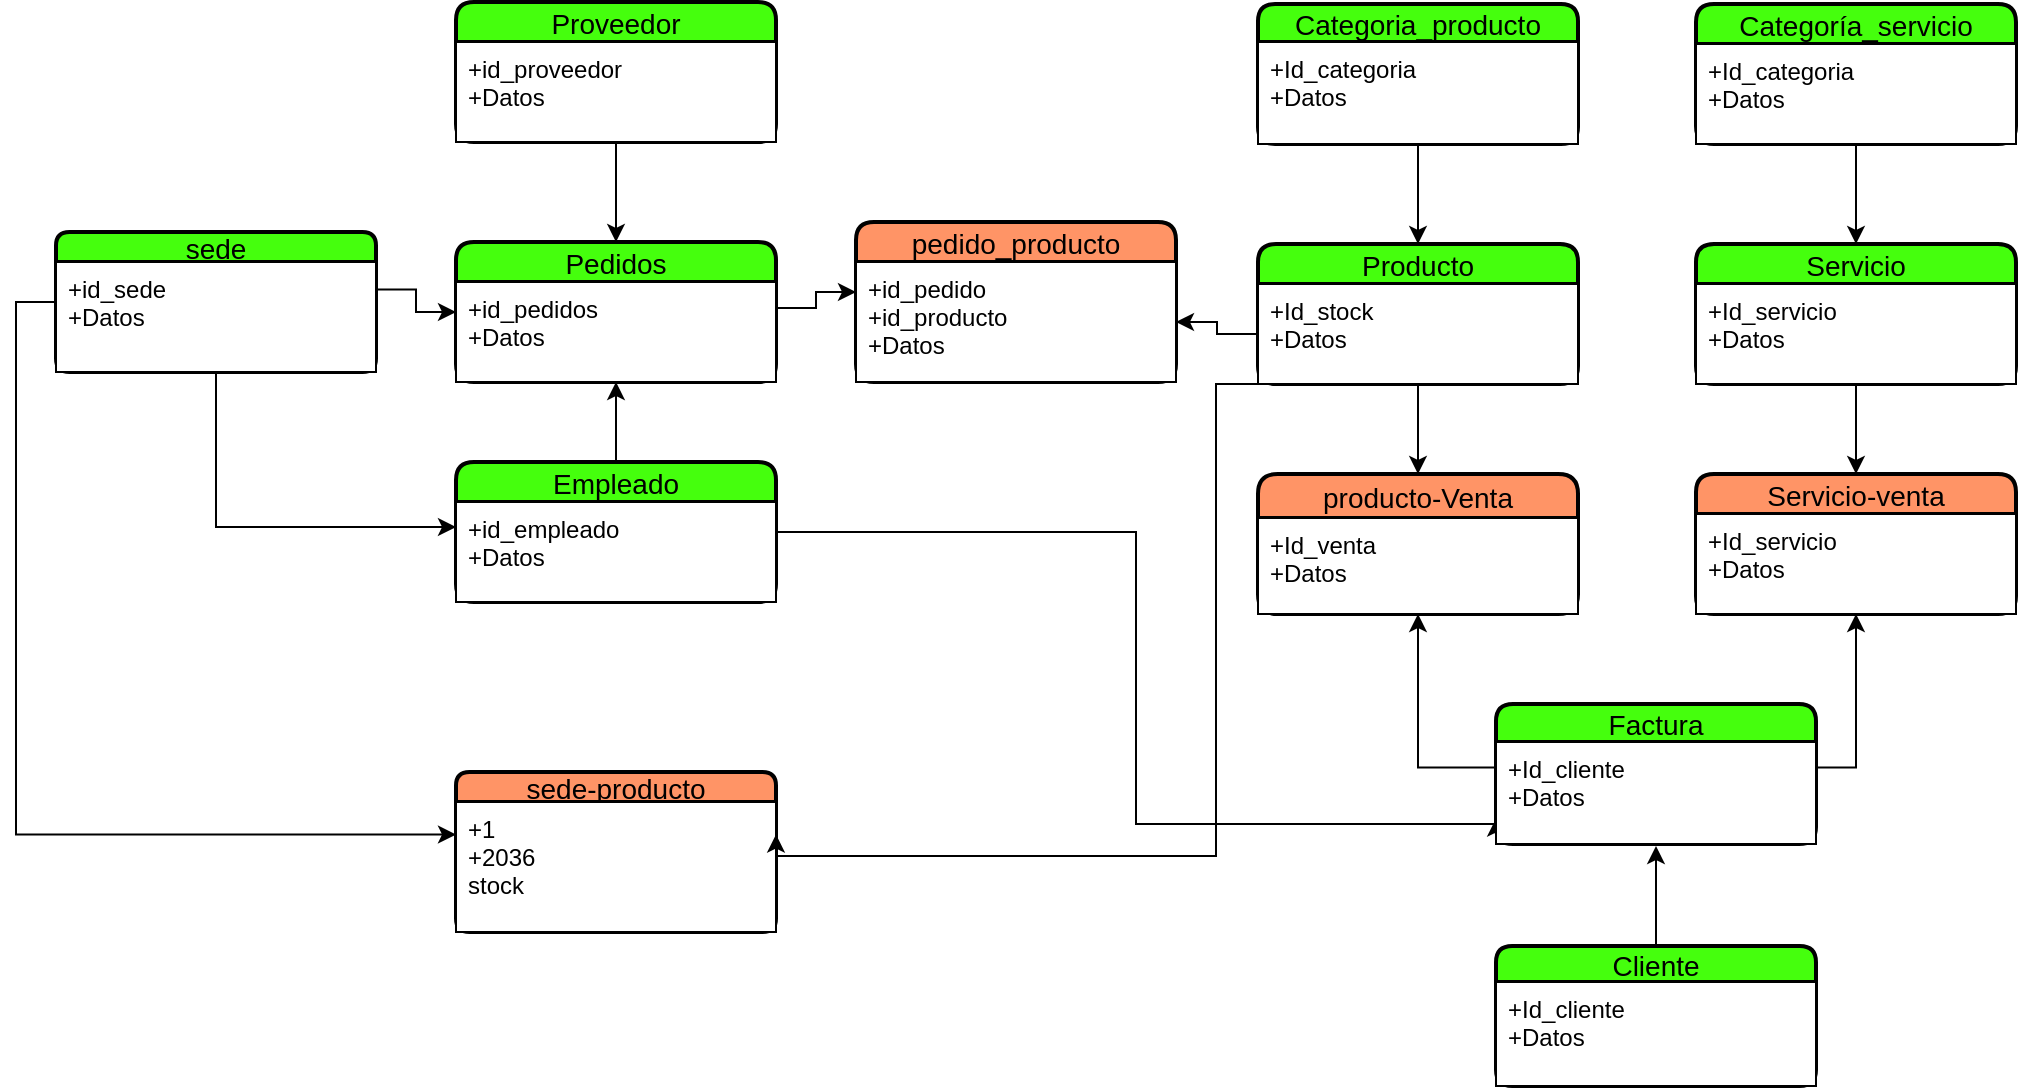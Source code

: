 <mxfile version="21.1.0" type="github">
  <diagram name="Página-1" id="QXGFcyqtO2LAgZ7RdORf">
    <mxGraphModel dx="2140" dy="716" grid="1" gridSize="10" guides="1" tooltips="1" connect="1" arrows="1" fold="1" page="1" pageScale="1" pageWidth="827" pageHeight="1169" math="0" shadow="0">
      <root>
        <mxCell id="0" />
        <mxCell id="1" parent="0" />
        <mxCell id="vr5rwgL9Q3Kud_MAougq-15" value="Proveedor" style="swimlane;childLayout=stackLayout;horizontal=1;startSize=20;horizontalStack=0;rounded=1;fontSize=14;fontStyle=0;strokeWidth=2;resizeParent=0;resizeLast=1;shadow=0;dashed=0;align=center;fillColor=#45FF0D;strokeColor=#000000;" parent="1" vertex="1">
          <mxGeometry x="-290" y="210" width="160" height="70" as="geometry" />
        </mxCell>
        <mxCell id="vr5rwgL9Q3Kud_MAougq-16" value="+id_proveedor&#xa;+Datos" style="align=left;strokeColor=#000000;fillColor=#FFFFFF;spacingLeft=4;fontSize=12;verticalAlign=top;resizable=0;rotatable=0;part=1;" parent="vr5rwgL9Q3Kud_MAougq-15" vertex="1">
          <mxGeometry y="20" width="160" height="50" as="geometry" />
        </mxCell>
        <mxCell id="vr5rwgL9Q3Kud_MAougq-17" value="Pedidos" style="swimlane;childLayout=stackLayout;horizontal=1;startSize=20;horizontalStack=0;rounded=1;fontSize=14;fontStyle=0;strokeWidth=2;resizeParent=0;resizeLast=1;shadow=0;dashed=0;align=center;fillColor=#45FF0D;strokeColor=#000000;" parent="1" vertex="1">
          <mxGeometry x="-290" y="330" width="160" height="70" as="geometry" />
        </mxCell>
        <mxCell id="vr5rwgL9Q3Kud_MAougq-18" value="+id_pedidos&#xa;+Datos" style="align=left;strokeColor=#000000;fillColor=#FFFFFF;spacingLeft=4;fontSize=12;verticalAlign=top;resizable=0;rotatable=0;part=1;" parent="vr5rwgL9Q3Kud_MAougq-17" vertex="1">
          <mxGeometry y="20" width="160" height="50" as="geometry" />
        </mxCell>
        <mxCell id="vr5rwgL9Q3Kud_MAougq-20" style="edgeStyle=orthogonalEdgeStyle;rounded=0;orthogonalLoop=1;jettySize=auto;html=1;exitX=0.5;exitY=1;exitDx=0;exitDy=0;entryX=0.5;entryY=0;entryDx=0;entryDy=0;fillColor=#FFFFFF;strokeColor=#000000;" parent="1" source="vr5rwgL9Q3Kud_MAougq-16" target="vr5rwgL9Q3Kud_MAougq-17" edge="1">
          <mxGeometry relative="1" as="geometry" />
        </mxCell>
        <mxCell id="vr5rwgL9Q3Kud_MAougq-23" style="edgeStyle=orthogonalEdgeStyle;rounded=0;orthogonalLoop=1;jettySize=auto;html=1;entryX=0.5;entryY=1;entryDx=0;entryDy=0;fillColor=#FFFFFF;strokeColor=#000000;" parent="1" source="vr5rwgL9Q3Kud_MAougq-21" target="vr5rwgL9Q3Kud_MAougq-18" edge="1">
          <mxGeometry relative="1" as="geometry" />
        </mxCell>
        <mxCell id="wK7u8KOisi-HVqVEmxdb-3" style="edgeStyle=orthogonalEdgeStyle;rounded=0;orthogonalLoop=1;jettySize=auto;html=1;exitX=1;exitY=0.5;exitDx=0;exitDy=0;entryX=0;entryY=0.75;entryDx=0;entryDy=0;fillColor=#FFFFFF;strokeColor=#000000;" edge="1" parent="1" source="vr5rwgL9Q3Kud_MAougq-21" target="k5OsFm6NcjSdjYwLhxJ1-28">
          <mxGeometry relative="1" as="geometry">
            <Array as="points">
              <mxPoint x="50" y="475" />
              <mxPoint x="50" y="621" />
            </Array>
          </mxGeometry>
        </mxCell>
        <mxCell id="vr5rwgL9Q3Kud_MAougq-21" value="Empleado" style="swimlane;childLayout=stackLayout;horizontal=1;startSize=20;horizontalStack=0;rounded=1;fontSize=14;fontStyle=0;strokeWidth=2;resizeParent=0;resizeLast=1;shadow=0;dashed=0;align=center;fillColor=#45FF0D;strokeColor=#000000;" parent="1" vertex="1">
          <mxGeometry x="-290" y="440" width="160" height="70" as="geometry" />
        </mxCell>
        <mxCell id="vr5rwgL9Q3Kud_MAougq-22" value="+id_empleado&#xa;+Datos" style="align=left;strokeColor=#000000;fillColor=#FFFFFF;spacingLeft=4;fontSize=12;verticalAlign=top;resizable=0;rotatable=0;part=1;" parent="vr5rwgL9Q3Kud_MAougq-21" vertex="1">
          <mxGeometry y="20" width="160" height="50" as="geometry" />
        </mxCell>
        <mxCell id="vr5rwgL9Q3Kud_MAougq-24" value="pedido_producto" style="swimlane;childLayout=stackLayout;horizontal=1;startSize=20;horizontalStack=0;rounded=1;fontSize=14;fontStyle=0;strokeWidth=2;resizeParent=0;resizeLast=1;shadow=0;dashed=0;align=center;fillColor=#FF9466;strokeColor=#000000;" parent="1" vertex="1">
          <mxGeometry x="-90" y="320" width="160" height="80" as="geometry" />
        </mxCell>
        <mxCell id="vr5rwgL9Q3Kud_MAougq-25" value="+id_pedido&#xa;+id_producto&#xa;+Datos" style="align=left;strokeColor=#000000;fillColor=#FFFFFF;spacingLeft=4;fontSize=12;verticalAlign=top;resizable=0;rotatable=0;part=1;" parent="vr5rwgL9Q3Kud_MAougq-24" vertex="1">
          <mxGeometry y="20" width="160" height="60" as="geometry" />
        </mxCell>
        <mxCell id="k5OsFm6NcjSdjYwLhxJ1-29" style="edgeStyle=orthogonalEdgeStyle;rounded=0;orthogonalLoop=1;jettySize=auto;html=1;exitX=0.5;exitY=1;exitDx=0;exitDy=0;entryX=0.5;entryY=0;entryDx=0;entryDy=0;fillColor=#FFFFFF;strokeColor=#000000;" parent="1" source="vr5rwgL9Q3Kud_MAougq-28" target="vr5rwgL9Q3Kud_MAougq-38" edge="1">
          <mxGeometry relative="1" as="geometry" />
        </mxCell>
        <mxCell id="vr5rwgL9Q3Kud_MAougq-28" value="Producto" style="swimlane;childLayout=stackLayout;horizontal=1;startSize=20;horizontalStack=0;rounded=1;fontSize=14;fontStyle=0;strokeWidth=2;resizeParent=0;resizeLast=1;shadow=0;dashed=0;align=center;fillColor=#45FF0D;strokeColor=#000000;" parent="1" vertex="1">
          <mxGeometry x="111" y="331" width="160" height="70" as="geometry" />
        </mxCell>
        <mxCell id="vr5rwgL9Q3Kud_MAougq-29" value="+Id_stock&#xa;+Datos" style="align=left;strokeColor=#000000;fillColor=#FFFFFF;spacingLeft=4;fontSize=12;verticalAlign=top;resizable=0;rotatable=0;part=1;" parent="vr5rwgL9Q3Kud_MAougq-28" vertex="1">
          <mxGeometry y="20" width="160" height="50" as="geometry" />
        </mxCell>
        <mxCell id="vr5rwgL9Q3Kud_MAougq-34" value="Categoria_producto" style="swimlane;childLayout=stackLayout;horizontal=1;startSize=19;horizontalStack=0;rounded=1;fontSize=14;fontStyle=0;strokeWidth=2;resizeParent=0;resizeLast=1;shadow=0;dashed=0;align=center;fillColor=#45FF0D;strokeColor=#000000;" parent="1" vertex="1">
          <mxGeometry x="111" y="211" width="160" height="70" as="geometry" />
        </mxCell>
        <mxCell id="vr5rwgL9Q3Kud_MAougq-35" value="+Id_categoria&#xa;+Datos" style="align=left;strokeColor=#000000;fillColor=#FFFFFF;spacingLeft=4;fontSize=12;verticalAlign=top;resizable=0;rotatable=0;part=1;" parent="vr5rwgL9Q3Kud_MAougq-34" vertex="1">
          <mxGeometry y="19" width="160" height="51" as="geometry" />
        </mxCell>
        <mxCell id="vr5rwgL9Q3Kud_MAougq-38" value="producto-Venta" style="swimlane;childLayout=stackLayout;horizontal=1;startSize=22;horizontalStack=0;rounded=1;fontSize=14;fontStyle=0;strokeWidth=2;resizeParent=0;resizeLast=1;shadow=0;dashed=0;align=center;fillColor=#FF9466;strokeColor=#000000;" parent="1" vertex="1">
          <mxGeometry x="111" y="446" width="160" height="70" as="geometry">
            <mxRectangle x="320" y="430" width="80" height="30" as="alternateBounds" />
          </mxGeometry>
        </mxCell>
        <mxCell id="vr5rwgL9Q3Kud_MAougq-39" value="+Id_venta&#xa;+Datos" style="align=left;strokeColor=#000000;fillColor=#FFFFFF;spacingLeft=4;fontSize=12;verticalAlign=top;resizable=0;rotatable=0;part=1;" parent="vr5rwgL9Q3Kud_MAougq-38" vertex="1">
          <mxGeometry y="22" width="160" height="48" as="geometry" />
        </mxCell>
        <mxCell id="vr5rwgL9Q3Kud_MAougq-41" value="Servicio-venta" style="swimlane;childLayout=stackLayout;horizontal=1;startSize=20;horizontalStack=0;rounded=1;fontSize=14;fontStyle=0;strokeWidth=2;resizeParent=0;resizeLast=1;shadow=0;dashed=0;align=center;fillColor=#FF9466;strokeColor=#000000;" parent="1" vertex="1">
          <mxGeometry x="330" y="446" width="160" height="70" as="geometry" />
        </mxCell>
        <mxCell id="vr5rwgL9Q3Kud_MAougq-42" value="+Id_servicio&#xa;+Datos" style="align=left;strokeColor=#000000;fillColor=#FFFFFF;spacingLeft=4;fontSize=12;verticalAlign=top;resizable=0;rotatable=0;part=1;" parent="vr5rwgL9Q3Kud_MAougq-41" vertex="1">
          <mxGeometry y="20" width="160" height="50" as="geometry" />
        </mxCell>
        <mxCell id="k5OsFm6NcjSdjYwLhxJ1-11" value="" style="edgeStyle=orthogonalEdgeStyle;rounded=0;orthogonalLoop=1;jettySize=auto;html=1;fillColor=#FFFFFF;strokeColor=#000000;" parent="1" source="vr5rwgL9Q3Kud_MAougq-44" edge="1">
          <mxGeometry relative="1" as="geometry">
            <mxPoint x="310" y="632" as="targetPoint" />
          </mxGeometry>
        </mxCell>
        <mxCell id="vr5rwgL9Q3Kud_MAougq-44" value="Cliente" style="swimlane;childLayout=stackLayout;horizontal=1;startSize=18;horizontalStack=0;rounded=1;fontSize=14;fontStyle=0;strokeWidth=2;resizeParent=0;resizeLast=1;shadow=0;dashed=0;align=center;fillColor=#45FF0D;strokeColor=#000000;" parent="1" vertex="1">
          <mxGeometry x="230" y="682" width="160" height="70" as="geometry" />
        </mxCell>
        <mxCell id="vr5rwgL9Q3Kud_MAougq-45" value="+Id_cliente&#xa;+Datos" style="align=left;strokeColor=#000000;fillColor=#FFFFFF;spacingLeft=4;fontSize=12;verticalAlign=top;resizable=0;rotatable=0;part=1;" parent="vr5rwgL9Q3Kud_MAougq-44" vertex="1">
          <mxGeometry y="18" width="160" height="52" as="geometry" />
        </mxCell>
        <mxCell id="NqYA0sLlcYKFU1yslHez-1" value="Categoría_servicio" style="swimlane;childLayout=stackLayout;horizontal=1;startSize=20;horizontalStack=0;rounded=1;fontSize=14;fontStyle=0;strokeWidth=2;resizeParent=0;resizeLast=1;shadow=0;dashed=0;align=center;fillColor=#45FF0D;strokeColor=#000000;" parent="1" vertex="1">
          <mxGeometry x="330" y="211" width="160" height="70" as="geometry" />
        </mxCell>
        <mxCell id="NqYA0sLlcYKFU1yslHez-2" value="+Id_categoria&#xa;+Datos" style="align=left;strokeColor=#000000;fillColor=#FFFFFF;spacingLeft=4;fontSize=12;verticalAlign=top;resizable=0;rotatable=0;part=1;" parent="NqYA0sLlcYKFU1yslHez-1" vertex="1">
          <mxGeometry y="20" width="160" height="50" as="geometry" />
        </mxCell>
        <mxCell id="zLEtbaGTQvapRK-hFVf--4" style="edgeStyle=orthogonalEdgeStyle;rounded=0;orthogonalLoop=1;jettySize=auto;html=1;exitX=0.5;exitY=1;exitDx=0;exitDy=0;entryX=0.5;entryY=0;entryDx=0;entryDy=0;fillColor=#FFFFFF;strokeColor=#000000;" parent="1" source="vr5rwgL9Q3Kud_MAougq-35" target="vr5rwgL9Q3Kud_MAougq-28" edge="1">
          <mxGeometry relative="1" as="geometry" />
        </mxCell>
        <mxCell id="aQ_L_K3R3-eqQe358fcE-4" value="" style="edgeStyle=orthogonalEdgeStyle;rounded=0;orthogonalLoop=1;jettySize=auto;html=1;fillColor=#FFFFFF;strokeColor=#000000;" parent="1" source="vr5rwgL9Q3Kud_MAougq-29" target="vr5rwgL9Q3Kud_MAougq-25" edge="1">
          <mxGeometry relative="1" as="geometry" />
        </mxCell>
        <mxCell id="aQ_L_K3R3-eqQe358fcE-6" style="edgeStyle=orthogonalEdgeStyle;rounded=0;orthogonalLoop=1;jettySize=auto;html=1;exitX=1;exitY=0;exitDx=0;exitDy=0;entryX=0;entryY=0.25;entryDx=0;entryDy=0;fillColor=#FFFFFF;strokeColor=#000000;" parent="1" source="vr5rwgL9Q3Kud_MAougq-18" target="vr5rwgL9Q3Kud_MAougq-25" edge="1">
          <mxGeometry relative="1" as="geometry">
            <Array as="points">
              <mxPoint x="-130" y="363" />
              <mxPoint x="-110" y="363" />
            </Array>
          </mxGeometry>
        </mxCell>
        <mxCell id="k5OsFm6NcjSdjYwLhxJ1-34" style="edgeStyle=orthogonalEdgeStyle;rounded=0;orthogonalLoop=1;jettySize=auto;html=1;exitX=0;exitY=0.5;exitDx=0;exitDy=0;entryX=0;entryY=0.25;entryDx=0;entryDy=0;fillColor=#FFFFFF;strokeColor=#000000;" parent="1" source="aQ_L_K3R3-eqQe358fcE-7" target="k5OsFm6NcjSdjYwLhxJ1-4" edge="1">
          <mxGeometry relative="1" as="geometry" />
        </mxCell>
        <mxCell id="aQ_L_K3R3-eqQe358fcE-7" value="sede" style="swimlane;childLayout=stackLayout;horizontal=1;startSize=15;horizontalStack=0;rounded=1;fontSize=14;fontStyle=0;strokeWidth=2;resizeParent=0;resizeLast=1;shadow=0;dashed=0;align=center;fillColor=#45FF0D;strokeColor=#000000;" parent="1" vertex="1">
          <mxGeometry x="-490" y="325" width="160" height="70" as="geometry" />
        </mxCell>
        <mxCell id="aQ_L_K3R3-eqQe358fcE-8" value="+id_sede&#xa;+Datos" style="align=left;strokeColor=#000000;fillColor=#FFFFFF;spacingLeft=4;fontSize=12;verticalAlign=top;resizable=0;rotatable=0;part=1;" parent="aQ_L_K3R3-eqQe358fcE-7" vertex="1">
          <mxGeometry y="15" width="160" height="55" as="geometry" />
        </mxCell>
        <mxCell id="aQ_L_K3R3-eqQe358fcE-9" style="edgeStyle=orthogonalEdgeStyle;rounded=0;orthogonalLoop=1;jettySize=auto;html=1;exitX=1;exitY=0.25;exitDx=0;exitDy=0;entryX=0;entryY=0.5;entryDx=0;entryDy=0;fillColor=#FFFFFF;strokeColor=#000000;" parent="1" source="aQ_L_K3R3-eqQe358fcE-8" target="vr5rwgL9Q3Kud_MAougq-17" edge="1">
          <mxGeometry relative="1" as="geometry" />
        </mxCell>
        <mxCell id="aQ_L_K3R3-eqQe358fcE-10" style="edgeStyle=orthogonalEdgeStyle;rounded=0;orthogonalLoop=1;jettySize=auto;html=1;exitX=0.5;exitY=1;exitDx=0;exitDy=0;entryX=0;entryY=0.25;entryDx=0;entryDy=0;fillColor=#FFFFFF;strokeColor=#000000;" parent="1" source="aQ_L_K3R3-eqQe358fcE-8" target="vr5rwgL9Q3Kud_MAougq-22" edge="1">
          <mxGeometry relative="1" as="geometry" />
        </mxCell>
        <mxCell id="k5OsFm6NcjSdjYwLhxJ1-3" value="sede-producto" style="swimlane;childLayout=stackLayout;horizontal=1;startSize=15;horizontalStack=0;rounded=1;fontSize=14;fontStyle=0;strokeWidth=2;resizeParent=0;resizeLast=1;shadow=0;dashed=0;align=center;fillColor=#FF9466;strokeColor=#000000;" parent="1" vertex="1">
          <mxGeometry x="-290" y="595" width="160" height="80" as="geometry" />
        </mxCell>
        <mxCell id="k5OsFm6NcjSdjYwLhxJ1-4" value="+1&#xa;+2036&#xa;stock" style="align=left;strokeColor=#000000;fillColor=#FFFFFF;spacingLeft=4;fontSize=12;verticalAlign=top;resizable=0;rotatable=0;part=1;" parent="k5OsFm6NcjSdjYwLhxJ1-3" vertex="1">
          <mxGeometry y="15" width="160" height="65" as="geometry" />
        </mxCell>
        <mxCell id="k5OsFm6NcjSdjYwLhxJ1-13" value="Servicio" style="swimlane;childLayout=stackLayout;horizontal=1;startSize=20;horizontalStack=0;rounded=1;fontSize=14;fontStyle=0;strokeWidth=2;resizeParent=0;resizeLast=1;shadow=0;dashed=0;align=center;fillColor=#45FF0D;strokeColor=#000000;" parent="1" vertex="1">
          <mxGeometry x="330" y="331" width="160" height="70" as="geometry">
            <mxRectangle x="320" y="430" width="80" height="30" as="alternateBounds" />
          </mxGeometry>
        </mxCell>
        <mxCell id="k5OsFm6NcjSdjYwLhxJ1-14" value="+Id_servicio&#xa;+Datos" style="align=left;strokeColor=#000000;fillColor=#FFFFFF;spacingLeft=4;fontSize=12;verticalAlign=top;resizable=0;rotatable=0;part=1;" parent="k5OsFm6NcjSdjYwLhxJ1-13" vertex="1">
          <mxGeometry y="20" width="160" height="50" as="geometry" />
        </mxCell>
        <mxCell id="k5OsFm6NcjSdjYwLhxJ1-26" style="edgeStyle=orthogonalEdgeStyle;rounded=0;orthogonalLoop=1;jettySize=auto;html=1;exitX=0.5;exitY=1;exitDx=0;exitDy=0;entryX=0.5;entryY=0;entryDx=0;entryDy=0;fillColor=#FFFFFF;strokeColor=#000000;" parent="1" source="NqYA0sLlcYKFU1yslHez-2" target="k5OsFm6NcjSdjYwLhxJ1-13" edge="1">
          <mxGeometry relative="1" as="geometry" />
        </mxCell>
        <mxCell id="k5OsFm6NcjSdjYwLhxJ1-27" value="Factura" style="swimlane;childLayout=stackLayout;horizontal=1;startSize=19;horizontalStack=0;rounded=1;fontSize=14;fontStyle=0;strokeWidth=2;resizeParent=0;resizeLast=1;shadow=0;dashed=0;align=center;fillColor=#45FF0D;strokeColor=#000000;" parent="1" vertex="1">
          <mxGeometry x="230" y="561" width="160" height="70" as="geometry" />
        </mxCell>
        <mxCell id="k5OsFm6NcjSdjYwLhxJ1-28" value="+Id_cliente&#xa;+Datos" style="align=left;strokeColor=#000000;fillColor=#FFFFFF;spacingLeft=4;fontSize=12;verticalAlign=top;resizable=0;rotatable=0;part=1;" parent="k5OsFm6NcjSdjYwLhxJ1-27" vertex="1">
          <mxGeometry y="19" width="160" height="51" as="geometry" />
        </mxCell>
        <mxCell id="k5OsFm6NcjSdjYwLhxJ1-33" style="edgeStyle=orthogonalEdgeStyle;rounded=0;orthogonalLoop=1;jettySize=auto;html=1;exitX=0.5;exitY=1;exitDx=0;exitDy=0;entryX=0.5;entryY=0;entryDx=0;entryDy=0;fillColor=#FFFFFF;strokeColor=#000000;" parent="1" source="k5OsFm6NcjSdjYwLhxJ1-14" target="vr5rwgL9Q3Kud_MAougq-41" edge="1">
          <mxGeometry relative="1" as="geometry" />
        </mxCell>
        <mxCell id="k5OsFm6NcjSdjYwLhxJ1-36" style="edgeStyle=orthogonalEdgeStyle;rounded=0;orthogonalLoop=1;jettySize=auto;html=1;exitX=0;exitY=1;exitDx=0;exitDy=0;entryX=1;entryY=0.25;entryDx=0;entryDy=0;fillColor=#FFFFFF;strokeColor=#000000;" parent="1" source="vr5rwgL9Q3Kud_MAougq-29" target="k5OsFm6NcjSdjYwLhxJ1-4" edge="1">
          <mxGeometry relative="1" as="geometry">
            <Array as="points">
              <mxPoint x="90" y="401" />
              <mxPoint x="90" y="637" />
            </Array>
          </mxGeometry>
        </mxCell>
        <mxCell id="wK7u8KOisi-HVqVEmxdb-1" style="edgeStyle=orthogonalEdgeStyle;rounded=0;orthogonalLoop=1;jettySize=auto;html=1;exitX=1;exitY=0.25;exitDx=0;exitDy=0;entryX=0.5;entryY=1;entryDx=0;entryDy=0;fillColor=#FFFFFF;strokeColor=#000000;" edge="1" parent="1" source="k5OsFm6NcjSdjYwLhxJ1-28" target="vr5rwgL9Q3Kud_MAougq-42">
          <mxGeometry relative="1" as="geometry" />
        </mxCell>
        <mxCell id="wK7u8KOisi-HVqVEmxdb-2" style="edgeStyle=orthogonalEdgeStyle;rounded=0;orthogonalLoop=1;jettySize=auto;html=1;exitX=0;exitY=0.25;exitDx=0;exitDy=0;entryX=0.5;entryY=1;entryDx=0;entryDy=0;fillColor=#FFFFFF;strokeColor=#000000;" edge="1" parent="1" source="k5OsFm6NcjSdjYwLhxJ1-28" target="vr5rwgL9Q3Kud_MAougq-39">
          <mxGeometry relative="1" as="geometry" />
        </mxCell>
      </root>
    </mxGraphModel>
  </diagram>
</mxfile>
